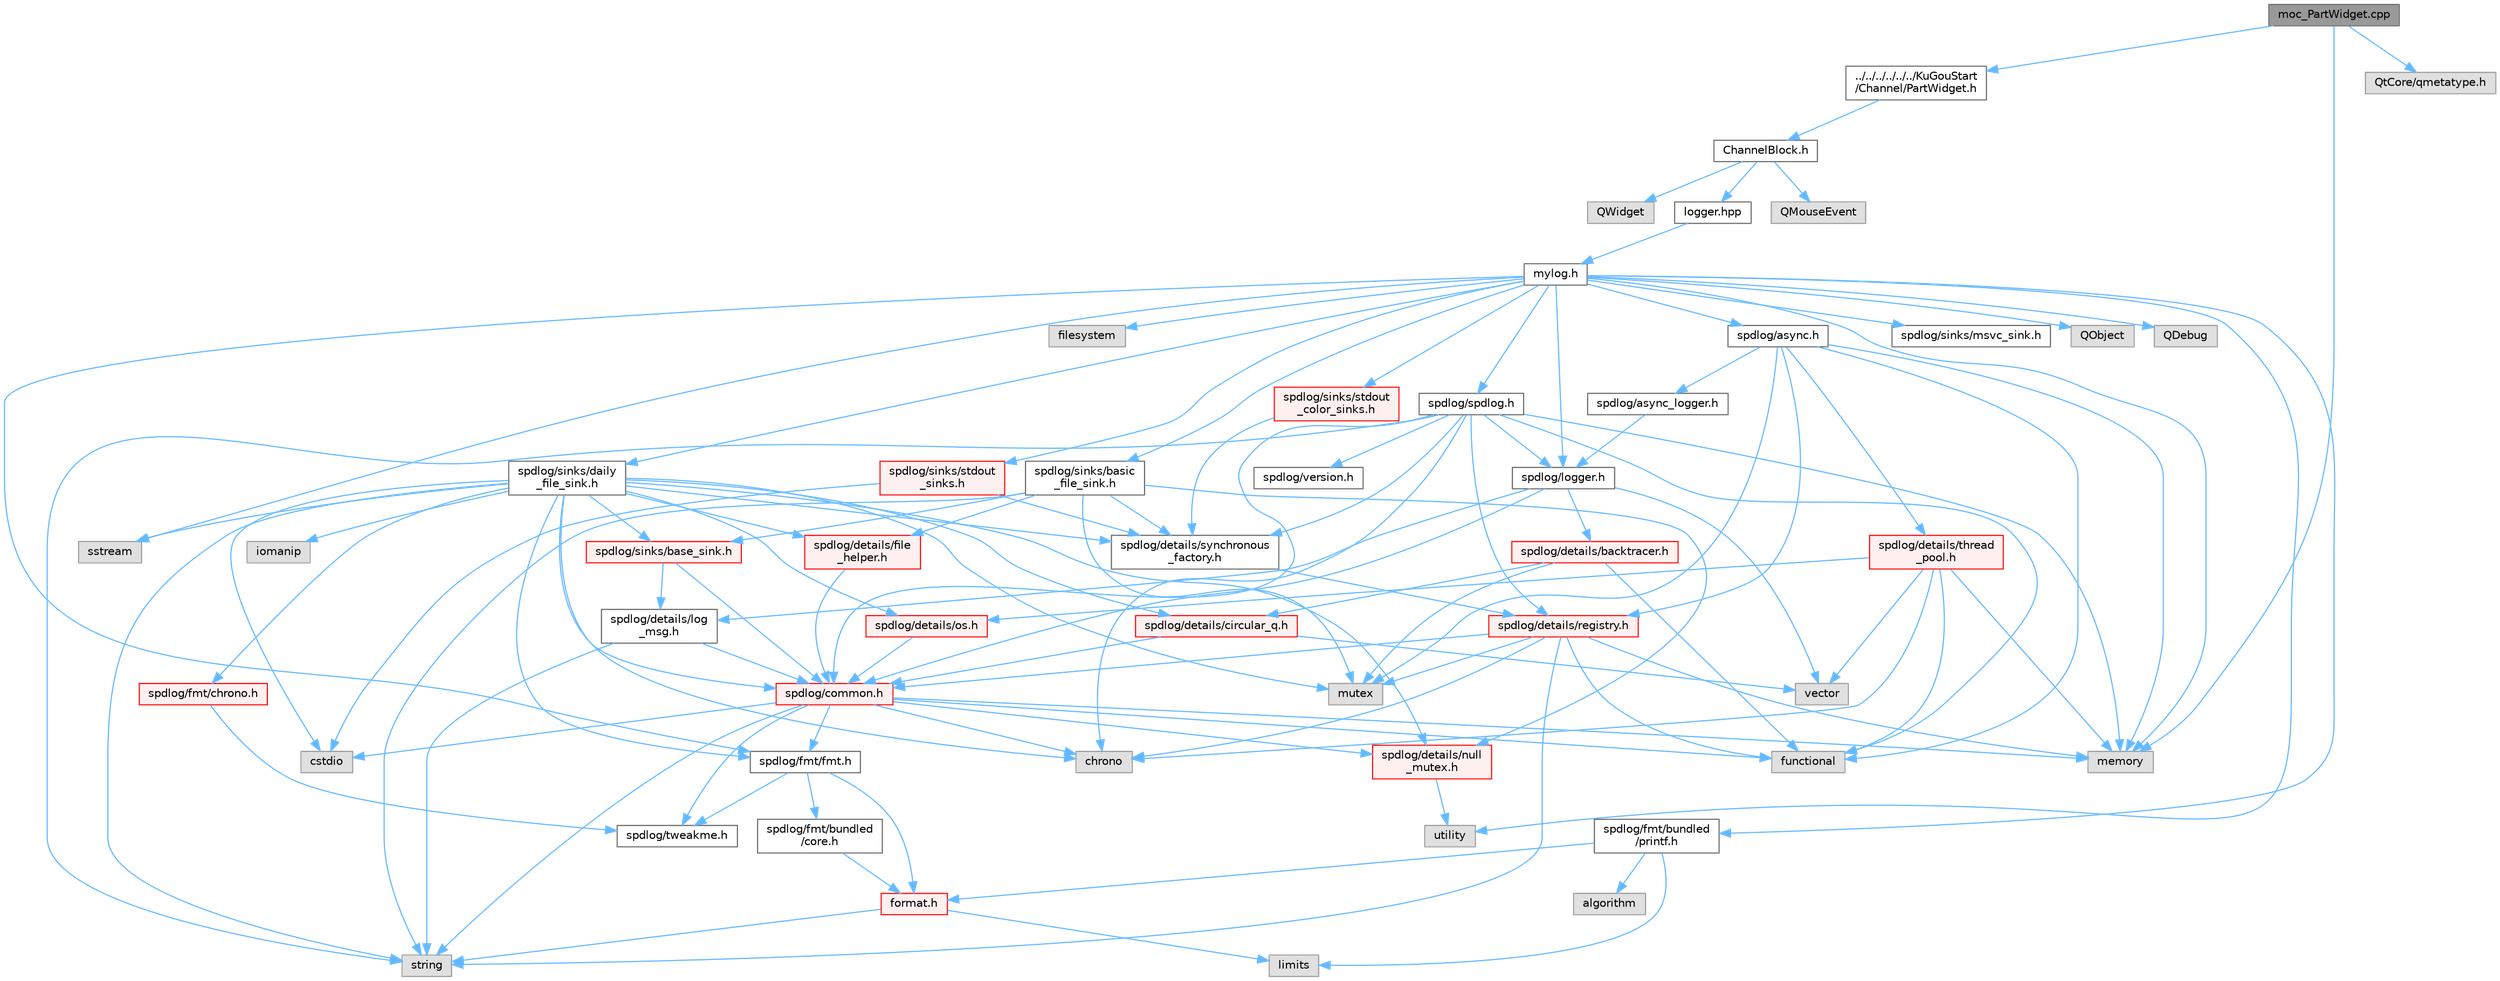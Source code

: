 digraph "moc_PartWidget.cpp"
{
 // LATEX_PDF_SIZE
  bgcolor="transparent";
  edge [fontname=Helvetica,fontsize=10,labelfontname=Helvetica,labelfontsize=10];
  node [fontname=Helvetica,fontsize=10,shape=box,height=0.2,width=0.4];
  Node1 [id="Node000001",label="moc_PartWidget.cpp",height=0.2,width=0.4,color="gray40", fillcolor="grey60", style="filled", fontcolor="black",tooltip=" "];
  Node1 -> Node2 [id="edge1_Node000001_Node000002",color="steelblue1",style="solid",tooltip=" "];
  Node2 [id="Node000002",label="../../../../../../KuGouStart\l/Channel/PartWidget.h",height=0.2,width=0.4,color="grey40", fillcolor="white", style="filled",URL="$_part_widget_8h.html",tooltip="定义 PartWidget 类，提供频道分区界面"];
  Node2 -> Node3 [id="edge2_Node000002_Node000003",color="steelblue1",style="solid",tooltip=" "];
  Node3 [id="Node000003",label="ChannelBlock.h",height=0.2,width=0.4,color="grey40", fillcolor="white", style="filled",URL="$_channel_block_8h.html",tooltip="定义 ChannelBlock 类，提供音乐频道块界面"];
  Node3 -> Node4 [id="edge3_Node000003_Node000004",color="steelblue1",style="solid",tooltip=" "];
  Node4 [id="Node000004",label="QMouseEvent",height=0.2,width=0.4,color="grey60", fillcolor="#E0E0E0", style="filled",tooltip=" "];
  Node3 -> Node5 [id="edge4_Node000003_Node000005",color="steelblue1",style="solid",tooltip=" "];
  Node5 [id="Node000005",label="QWidget",height=0.2,width=0.4,color="grey60", fillcolor="#E0E0E0", style="filled",tooltip=" "];
  Node3 -> Node6 [id="edge5_Node000003_Node000006",color="steelblue1",style="solid",tooltip=" "];
  Node6 [id="Node000006",label="logger.hpp",height=0.2,width=0.4,color="grey40", fillcolor="white", style="filled",URL="$logger_8hpp.html",tooltip=" "];
  Node6 -> Node7 [id="edge6_Node000006_Node000007",color="steelblue1",style="solid",tooltip=" "];
  Node7 [id="Node000007",label="mylog.h",height=0.2,width=0.4,color="grey40", fillcolor="white", style="filled",URL="$mylog_8h.html",tooltip=" "];
  Node7 -> Node8 [id="edge7_Node000007_Node000008",color="steelblue1",style="solid",tooltip=" "];
  Node8 [id="Node000008",label="filesystem",height=0.2,width=0.4,color="grey60", fillcolor="#E0E0E0", style="filled",tooltip=" "];
  Node7 -> Node9 [id="edge8_Node000007_Node000009",color="steelblue1",style="solid",tooltip=" "];
  Node9 [id="Node000009",label="sstream",height=0.2,width=0.4,color="grey60", fillcolor="#E0E0E0", style="filled",tooltip=" "];
  Node7 -> Node10 [id="edge9_Node000007_Node000010",color="steelblue1",style="solid",tooltip=" "];
  Node10 [id="Node000010",label="memory",height=0.2,width=0.4,color="grey60", fillcolor="#E0E0E0", style="filled",tooltip=" "];
  Node7 -> Node11 [id="edge10_Node000007_Node000011",color="steelblue1",style="solid",tooltip=" "];
  Node11 [id="Node000011",label="spdlog/spdlog.h",height=0.2,width=0.4,color="grey40", fillcolor="white", style="filled",URL="$spdlog_8h.html",tooltip=" "];
  Node11 -> Node12 [id="edge11_Node000011_Node000012",color="steelblue1",style="solid",tooltip=" "];
  Node12 [id="Node000012",label="spdlog/common.h",height=0.2,width=0.4,color="red", fillcolor="#FFF0F0", style="filled",URL="$_my_spdlog_2spdlog_2common_8h.html",tooltip=" "];
  Node12 -> Node13 [id="edge12_Node000012_Node000013",color="steelblue1",style="solid",tooltip=" "];
  Node13 [id="Node000013",label="spdlog/details/null\l_mutex.h",height=0.2,width=0.4,color="red", fillcolor="#FFF0F0", style="filled",URL="$null__mutex_8h.html",tooltip=" "];
  Node13 -> Node15 [id="edge13_Node000013_Node000015",color="steelblue1",style="solid",tooltip=" "];
  Node15 [id="Node000015",label="utility",height=0.2,width=0.4,color="grey60", fillcolor="#E0E0E0", style="filled",tooltip=" "];
  Node12 -> Node16 [id="edge14_Node000012_Node000016",color="steelblue1",style="solid",tooltip=" "];
  Node16 [id="Node000016",label="spdlog/tweakme.h",height=0.2,width=0.4,color="grey40", fillcolor="white", style="filled",URL="$tweakme_8h.html",tooltip=" "];
  Node12 -> Node17 [id="edge15_Node000012_Node000017",color="steelblue1",style="solid",tooltip=" "];
  Node17 [id="Node000017",label="chrono",height=0.2,width=0.4,color="grey60", fillcolor="#E0E0E0", style="filled",tooltip=" "];
  Node12 -> Node18 [id="edge16_Node000012_Node000018",color="steelblue1",style="solid",tooltip=" "];
  Node18 [id="Node000018",label="cstdio",height=0.2,width=0.4,color="grey60", fillcolor="#E0E0E0", style="filled",tooltip=" "];
  Node12 -> Node20 [id="edge17_Node000012_Node000020",color="steelblue1",style="solid",tooltip=" "];
  Node20 [id="Node000020",label="functional",height=0.2,width=0.4,color="grey60", fillcolor="#E0E0E0", style="filled",tooltip=" "];
  Node12 -> Node10 [id="edge18_Node000012_Node000010",color="steelblue1",style="solid",tooltip=" "];
  Node12 -> Node22 [id="edge19_Node000012_Node000022",color="steelblue1",style="solid",tooltip=" "];
  Node22 [id="Node000022",label="string",height=0.2,width=0.4,color="grey60", fillcolor="#E0E0E0", style="filled",tooltip=" "];
  Node12 -> Node24 [id="edge20_Node000012_Node000024",color="steelblue1",style="solid",tooltip=" "];
  Node24 [id="Node000024",label="spdlog/fmt/fmt.h",height=0.2,width=0.4,color="grey40", fillcolor="white", style="filled",URL="$fmt_8h.html",tooltip=" "];
  Node24 -> Node16 [id="edge21_Node000024_Node000016",color="steelblue1",style="solid",tooltip=" "];
  Node24 -> Node25 [id="edge22_Node000024_Node000025",color="steelblue1",style="solid",tooltip=" "];
  Node25 [id="Node000025",label="spdlog/fmt/bundled\l/core.h",height=0.2,width=0.4,color="grey40", fillcolor="white", style="filled",URL="$core_8h.html",tooltip=" "];
  Node25 -> Node26 [id="edge23_Node000025_Node000026",color="steelblue1",style="solid",tooltip=" "];
  Node26 [id="Node000026",label="format.h",height=0.2,width=0.4,color="red", fillcolor="#FFF0F0", style="filled",URL="$format_8h.html",tooltip=" "];
  Node26 -> Node35 [id="edge24_Node000026_Node000035",color="steelblue1",style="solid",tooltip=" "];
  Node35 [id="Node000035",label="limits",height=0.2,width=0.4,color="grey60", fillcolor="#E0E0E0", style="filled",tooltip=" "];
  Node26 -> Node22 [id="edge25_Node000026_Node000022",color="steelblue1",style="solid",tooltip=" "];
  Node24 -> Node26 [id="edge26_Node000024_Node000026",color="steelblue1",style="solid",tooltip=" "];
  Node11 -> Node46 [id="edge27_Node000011_Node000046",color="steelblue1",style="solid",tooltip=" "];
  Node46 [id="Node000046",label="spdlog/details/registry.h",height=0.2,width=0.4,color="red", fillcolor="#FFF0F0", style="filled",URL="$registry_8h.html",tooltip=" "];
  Node46 -> Node12 [id="edge28_Node000046_Node000012",color="steelblue1",style="solid",tooltip=" "];
  Node46 -> Node17 [id="edge29_Node000046_Node000017",color="steelblue1",style="solid",tooltip=" "];
  Node46 -> Node20 [id="edge30_Node000046_Node000020",color="steelblue1",style="solid",tooltip=" "];
  Node46 -> Node10 [id="edge31_Node000046_Node000010",color="steelblue1",style="solid",tooltip=" "];
  Node46 -> Node49 [id="edge32_Node000046_Node000049",color="steelblue1",style="solid",tooltip=" "];
  Node49 [id="Node000049",label="mutex",height=0.2,width=0.4,color="grey60", fillcolor="#E0E0E0", style="filled",tooltip=" "];
  Node46 -> Node22 [id="edge33_Node000046_Node000022",color="steelblue1",style="solid",tooltip=" "];
  Node11 -> Node52 [id="edge34_Node000011_Node000052",color="steelblue1",style="solid",tooltip=" "];
  Node52 [id="Node000052",label="spdlog/details/synchronous\l_factory.h",height=0.2,width=0.4,color="grey40", fillcolor="white", style="filled",URL="$synchronous__factory_8h.html",tooltip=" "];
  Node52 -> Node46 [id="edge35_Node000052_Node000046",color="steelblue1",style="solid",tooltip=" "];
  Node11 -> Node53 [id="edge36_Node000011_Node000053",color="steelblue1",style="solid",tooltip=" "];
  Node53 [id="Node000053",label="spdlog/logger.h",height=0.2,width=0.4,color="grey40", fillcolor="white", style="filled",URL="$logger_8h.html",tooltip=" "];
  Node53 -> Node12 [id="edge37_Node000053_Node000012",color="steelblue1",style="solid",tooltip=" "];
  Node53 -> Node54 [id="edge38_Node000053_Node000054",color="steelblue1",style="solid",tooltip=" "];
  Node54 [id="Node000054",label="spdlog/details/backtracer.h",height=0.2,width=0.4,color="red", fillcolor="#FFF0F0", style="filled",URL="$backtracer_8h.html",tooltip=" "];
  Node54 -> Node55 [id="edge39_Node000054_Node000055",color="steelblue1",style="solid",tooltip=" "];
  Node55 [id="Node000055",label="spdlog/details/circular_q.h",height=0.2,width=0.4,color="red", fillcolor="#FFF0F0", style="filled",URL="$circular__q_8h.html",tooltip=" "];
  Node55 -> Node57 [id="edge40_Node000055_Node000057",color="steelblue1",style="solid",tooltip=" "];
  Node57 [id="Node000057",label="vector",height=0.2,width=0.4,color="grey60", fillcolor="#E0E0E0", style="filled",tooltip=" "];
  Node55 -> Node12 [id="edge41_Node000055_Node000012",color="steelblue1",style="solid",tooltip=" "];
  Node54 -> Node20 [id="edge42_Node000054_Node000020",color="steelblue1",style="solid",tooltip=" "];
  Node54 -> Node49 [id="edge43_Node000054_Node000049",color="steelblue1",style="solid",tooltip=" "];
  Node53 -> Node59 [id="edge44_Node000053_Node000059",color="steelblue1",style="solid",tooltip=" "];
  Node59 [id="Node000059",label="spdlog/details/log\l_msg.h",height=0.2,width=0.4,color="grey40", fillcolor="white", style="filled",URL="$log__msg_8h.html",tooltip=" "];
  Node59 -> Node12 [id="edge45_Node000059_Node000012",color="steelblue1",style="solid",tooltip=" "];
  Node59 -> Node22 [id="edge46_Node000059_Node000022",color="steelblue1",style="solid",tooltip=" "];
  Node53 -> Node57 [id="edge47_Node000053_Node000057",color="steelblue1",style="solid",tooltip=" "];
  Node11 -> Node60 [id="edge48_Node000011_Node000060",color="steelblue1",style="solid",tooltip=" "];
  Node60 [id="Node000060",label="spdlog/version.h",height=0.2,width=0.4,color="grey40", fillcolor="white", style="filled",URL="$version_8h.html",tooltip=" "];
  Node11 -> Node17 [id="edge49_Node000011_Node000017",color="steelblue1",style="solid",tooltip=" "];
  Node11 -> Node20 [id="edge50_Node000011_Node000020",color="steelblue1",style="solid",tooltip=" "];
  Node11 -> Node10 [id="edge51_Node000011_Node000010",color="steelblue1",style="solid",tooltip=" "];
  Node11 -> Node22 [id="edge52_Node000011_Node000022",color="steelblue1",style="solid",tooltip=" "];
  Node7 -> Node61 [id="edge53_Node000007_Node000061",color="steelblue1",style="solid",tooltip=" "];
  Node61 [id="Node000061",label="spdlog/async.h",height=0.2,width=0.4,color="grey40", fillcolor="white", style="filled",URL="$_my_spdlog_2spdlog_2_async_8h.html",tooltip=" "];
  Node61 -> Node62 [id="edge54_Node000061_Node000062",color="steelblue1",style="solid",tooltip=" "];
  Node62 [id="Node000062",label="spdlog/async_logger.h",height=0.2,width=0.4,color="grey40", fillcolor="white", style="filled",URL="$async__logger_8h.html",tooltip=" "];
  Node62 -> Node53 [id="edge55_Node000062_Node000053",color="steelblue1",style="solid",tooltip=" "];
  Node61 -> Node46 [id="edge56_Node000061_Node000046",color="steelblue1",style="solid",tooltip=" "];
  Node61 -> Node63 [id="edge57_Node000061_Node000063",color="steelblue1",style="solid",tooltip=" "];
  Node63 [id="Node000063",label="spdlog/details/thread\l_pool.h",height=0.2,width=0.4,color="red", fillcolor="#FFF0F0", style="filled",URL="$thread__pool_8h.html",tooltip=" "];
  Node63 -> Node65 [id="edge58_Node000063_Node000065",color="steelblue1",style="solid",tooltip=" "];
  Node65 [id="Node000065",label="spdlog/details/os.h",height=0.2,width=0.4,color="red", fillcolor="#FFF0F0", style="filled",URL="$details_2os_8h.html",tooltip=" "];
  Node65 -> Node12 [id="edge59_Node000065_Node000012",color="steelblue1",style="solid",tooltip=" "];
  Node63 -> Node17 [id="edge60_Node000063_Node000017",color="steelblue1",style="solid",tooltip=" "];
  Node63 -> Node20 [id="edge61_Node000063_Node000020",color="steelblue1",style="solid",tooltip=" "];
  Node63 -> Node10 [id="edge62_Node000063_Node000010",color="steelblue1",style="solid",tooltip=" "];
  Node63 -> Node57 [id="edge63_Node000063_Node000057",color="steelblue1",style="solid",tooltip=" "];
  Node61 -> Node20 [id="edge64_Node000061_Node000020",color="steelblue1",style="solid",tooltip=" "];
  Node61 -> Node10 [id="edge65_Node000061_Node000010",color="steelblue1",style="solid",tooltip=" "];
  Node61 -> Node49 [id="edge66_Node000061_Node000049",color="steelblue1",style="solid",tooltip=" "];
  Node7 -> Node53 [id="edge67_Node000007_Node000053",color="steelblue1",style="solid",tooltip=" "];
  Node7 -> Node24 [id="edge68_Node000007_Node000024",color="steelblue1",style="solid",tooltip=" "];
  Node7 -> Node67 [id="edge69_Node000007_Node000067",color="steelblue1",style="solid",tooltip=" "];
  Node67 [id="Node000067",label="spdlog/fmt/bundled\l/printf.h",height=0.2,width=0.4,color="grey40", fillcolor="white", style="filled",URL="$printf_8h.html",tooltip=" "];
  Node67 -> Node40 [id="edge70_Node000067_Node000040",color="steelblue1",style="solid",tooltip=" "];
  Node40 [id="Node000040",label="algorithm",height=0.2,width=0.4,color="grey60", fillcolor="#E0E0E0", style="filled",tooltip=" "];
  Node67 -> Node35 [id="edge71_Node000067_Node000035",color="steelblue1",style="solid",tooltip=" "];
  Node67 -> Node26 [id="edge72_Node000067_Node000026",color="steelblue1",style="solid",tooltip=" "];
  Node7 -> Node68 [id="edge73_Node000007_Node000068",color="steelblue1",style="solid",tooltip=" "];
  Node68 [id="Node000068",label="spdlog/sinks/basic\l_file_sink.h",height=0.2,width=0.4,color="grey40", fillcolor="white", style="filled",URL="$basic__file__sink_8h.html",tooltip=" "];
  Node68 -> Node69 [id="edge74_Node000068_Node000069",color="steelblue1",style="solid",tooltip=" "];
  Node69 [id="Node000069",label="spdlog/details/file\l_helper.h",height=0.2,width=0.4,color="red", fillcolor="#FFF0F0", style="filled",URL="$file__helper_8h.html",tooltip=" "];
  Node69 -> Node12 [id="edge75_Node000069_Node000012",color="steelblue1",style="solid",tooltip=" "];
  Node68 -> Node13 [id="edge76_Node000068_Node000013",color="steelblue1",style="solid",tooltip=" "];
  Node68 -> Node52 [id="edge77_Node000068_Node000052",color="steelblue1",style="solid",tooltip=" "];
  Node68 -> Node71 [id="edge78_Node000068_Node000071",color="steelblue1",style="solid",tooltip=" "];
  Node71 [id="Node000071",label="spdlog/sinks/base_sink.h",height=0.2,width=0.4,color="red", fillcolor="#FFF0F0", style="filled",URL="$base__sink_8h.html",tooltip=" "];
  Node71 -> Node12 [id="edge79_Node000071_Node000012",color="steelblue1",style="solid",tooltip=" "];
  Node71 -> Node59 [id="edge80_Node000071_Node000059",color="steelblue1",style="solid",tooltip=" "];
  Node68 -> Node49 [id="edge81_Node000068_Node000049",color="steelblue1",style="solid",tooltip=" "];
  Node68 -> Node22 [id="edge82_Node000068_Node000022",color="steelblue1",style="solid",tooltip=" "];
  Node7 -> Node74 [id="edge83_Node000007_Node000074",color="steelblue1",style="solid",tooltip=" "];
  Node74 [id="Node000074",label="spdlog/sinks/daily\l_file_sink.h",height=0.2,width=0.4,color="grey40", fillcolor="white", style="filled",URL="$daily__file__sink_8h.html",tooltip=" "];
  Node74 -> Node12 [id="edge84_Node000074_Node000012",color="steelblue1",style="solid",tooltip=" "];
  Node74 -> Node55 [id="edge85_Node000074_Node000055",color="steelblue1",style="solid",tooltip=" "];
  Node74 -> Node69 [id="edge86_Node000074_Node000069",color="steelblue1",style="solid",tooltip=" "];
  Node74 -> Node13 [id="edge87_Node000074_Node000013",color="steelblue1",style="solid",tooltip=" "];
  Node74 -> Node65 [id="edge88_Node000074_Node000065",color="steelblue1",style="solid",tooltip=" "];
  Node74 -> Node52 [id="edge89_Node000074_Node000052",color="steelblue1",style="solid",tooltip=" "];
  Node74 -> Node75 [id="edge90_Node000074_Node000075",color="steelblue1",style="solid",tooltip=" "];
  Node75 [id="Node000075",label="spdlog/fmt/chrono.h",height=0.2,width=0.4,color="red", fillcolor="#FFF0F0", style="filled",URL="$chrono_8h.html",tooltip=" "];
  Node75 -> Node16 [id="edge91_Node000075_Node000016",color="steelblue1",style="solid",tooltip=" "];
  Node74 -> Node24 [id="edge92_Node000074_Node000024",color="steelblue1",style="solid",tooltip=" "];
  Node74 -> Node71 [id="edge93_Node000074_Node000071",color="steelblue1",style="solid",tooltip=" "];
  Node74 -> Node17 [id="edge94_Node000074_Node000017",color="steelblue1",style="solid",tooltip=" "];
  Node74 -> Node18 [id="edge95_Node000074_Node000018",color="steelblue1",style="solid",tooltip=" "];
  Node74 -> Node78 [id="edge96_Node000074_Node000078",color="steelblue1",style="solid",tooltip=" "];
  Node78 [id="Node000078",label="iomanip",height=0.2,width=0.4,color="grey60", fillcolor="#E0E0E0", style="filled",tooltip=" "];
  Node74 -> Node49 [id="edge97_Node000074_Node000049",color="steelblue1",style="solid",tooltip=" "];
  Node74 -> Node9 [id="edge98_Node000074_Node000009",color="steelblue1",style="solid",tooltip=" "];
  Node74 -> Node22 [id="edge99_Node000074_Node000022",color="steelblue1",style="solid",tooltip=" "];
  Node7 -> Node79 [id="edge100_Node000007_Node000079",color="steelblue1",style="solid",tooltip=" "];
  Node79 [id="Node000079",label="spdlog/sinks/msvc_sink.h",height=0.2,width=0.4,color="grey40", fillcolor="white", style="filled",URL="$msvc__sink_8h.html",tooltip=" "];
  Node7 -> Node80 [id="edge101_Node000007_Node000080",color="steelblue1",style="solid",tooltip=" "];
  Node80 [id="Node000080",label="spdlog/sinks/stdout\l_sinks.h",height=0.2,width=0.4,color="red", fillcolor="#FFF0F0", style="filled",URL="$stdout__sinks_8h.html",tooltip=" "];
  Node80 -> Node18 [id="edge102_Node000080_Node000018",color="steelblue1",style="solid",tooltip=" "];
  Node80 -> Node52 [id="edge103_Node000080_Node000052",color="steelblue1",style="solid",tooltip=" "];
  Node7 -> Node82 [id="edge104_Node000007_Node000082",color="steelblue1",style="solid",tooltip=" "];
  Node82 [id="Node000082",label="spdlog/sinks/stdout\l_color_sinks.h",height=0.2,width=0.4,color="red", fillcolor="#FFF0F0", style="filled",URL="$stdout__color__sinks_8h.html",tooltip=" "];
  Node82 -> Node52 [id="edge105_Node000082_Node000052",color="steelblue1",style="solid",tooltip=" "];
  Node7 -> Node85 [id="edge106_Node000007_Node000085",color="steelblue1",style="solid",tooltip=" "];
  Node85 [id="Node000085",label="QObject",height=0.2,width=0.4,color="grey60", fillcolor="#E0E0E0", style="filled",tooltip=" "];
  Node7 -> Node86 [id="edge107_Node000007_Node000086",color="steelblue1",style="solid",tooltip=" "];
  Node86 [id="Node000086",label="QDebug",height=0.2,width=0.4,color="grey60", fillcolor="#E0E0E0", style="filled",tooltip=" "];
  Node7 -> Node15 [id="edge108_Node000007_Node000015",color="steelblue1",style="solid",tooltip=" "];
  Node1 -> Node87 [id="edge109_Node000001_Node000087",color="steelblue1",style="solid",tooltip=" "];
  Node87 [id="Node000087",label="QtCore/qmetatype.h",height=0.2,width=0.4,color="grey60", fillcolor="#E0E0E0", style="filled",tooltip=" "];
  Node1 -> Node10 [id="edge110_Node000001_Node000010",color="steelblue1",style="solid",tooltip=" "];
}
